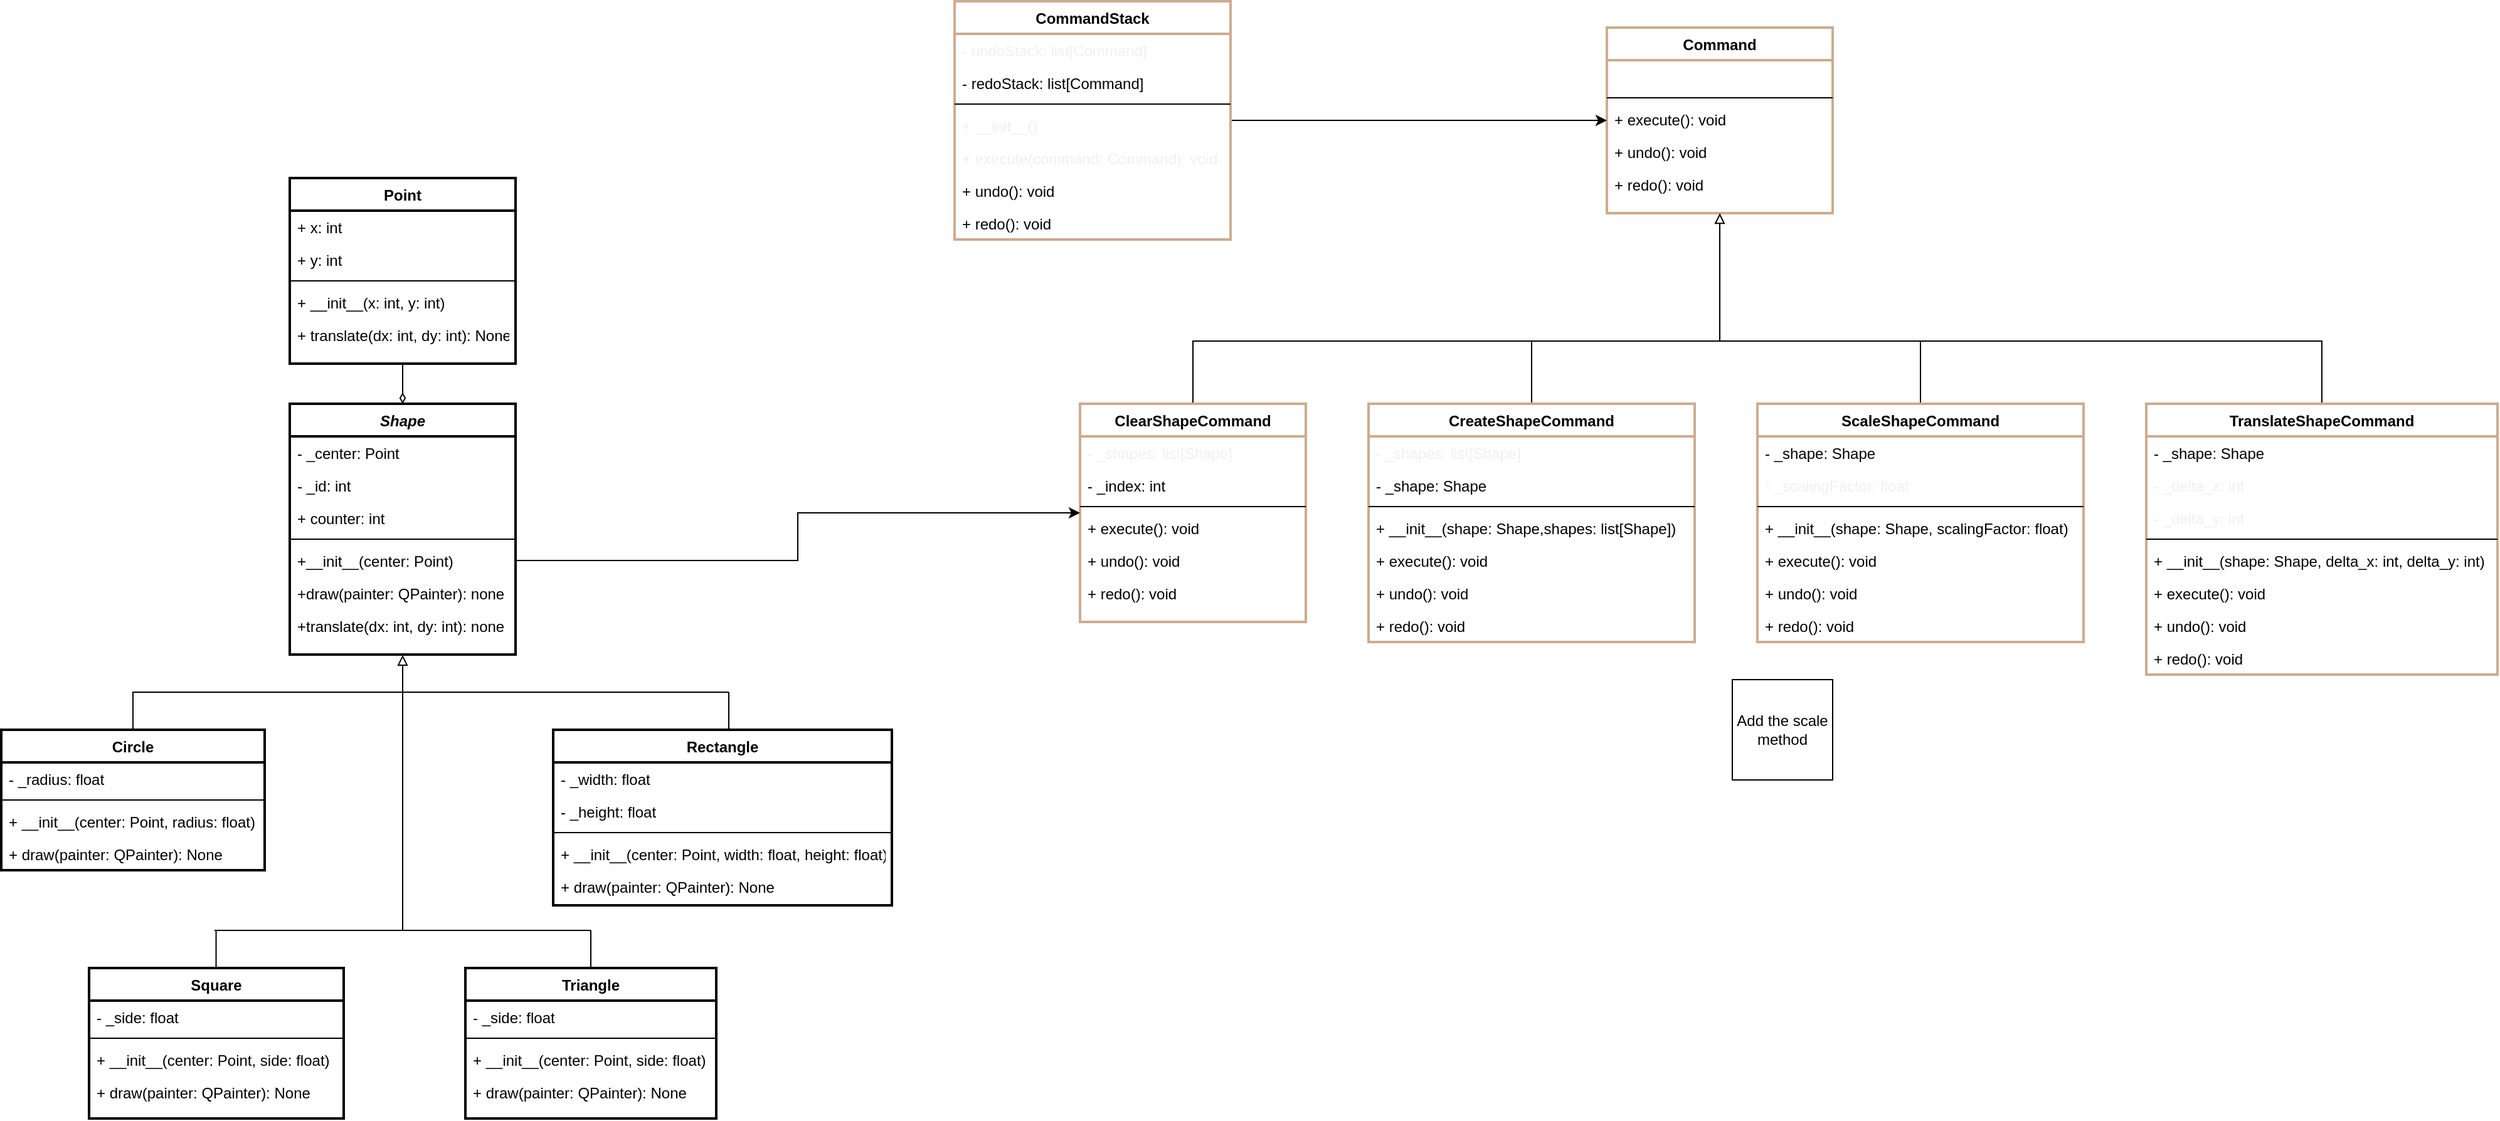<mxfile version="21.5.2" type="github">
  <diagram id="C5RBs43oDa-KdzZeNtuy" name="Page-1">
    <mxGraphModel dx="1509" dy="1659" grid="1" gridSize="10" guides="1" tooltips="1" connect="1" arrows="1" fold="1" page="1" pageScale="1" pageWidth="1169" pageHeight="827" math="0" shadow="0">
      <root>
        <mxCell id="WIyWlLk6GJQsqaUBKTNV-0" />
        <mxCell id="WIyWlLk6GJQsqaUBKTNV-1" parent="WIyWlLk6GJQsqaUBKTNV-0" />
        <mxCell id="zkfFHV4jXpPFQw0GAbJ--0" value="Shape" style="swimlane;fontStyle=3;align=center;verticalAlign=top;childLayout=stackLayout;horizontal=1;startSize=26;horizontalStack=0;resizeParent=1;resizeLast=0;collapsible=1;marginBottom=0;rounded=0;shadow=0;strokeWidth=2;" parent="WIyWlLk6GJQsqaUBKTNV-1" vertex="1">
          <mxGeometry x="250" y="140" width="180" height="200" as="geometry">
            <mxRectangle x="230" y="140" width="160" height="26" as="alternateBounds" />
          </mxGeometry>
        </mxCell>
        <mxCell id="zkfFHV4jXpPFQw0GAbJ--1" value="- _center: Point&#xa;" style="text;align=left;verticalAlign=top;spacingLeft=4;spacingRight=4;overflow=hidden;rotatable=0;points=[[0,0.5],[1,0.5]];portConstraint=eastwest;" parent="zkfFHV4jXpPFQw0GAbJ--0" vertex="1">
          <mxGeometry y="26" width="180" height="26" as="geometry" />
        </mxCell>
        <mxCell id="zkfFHV4jXpPFQw0GAbJ--3" value="- _id: int&#xa;&#xa;" style="text;align=left;verticalAlign=top;spacingLeft=4;spacingRight=4;overflow=hidden;rotatable=0;points=[[0,0.5],[1,0.5]];portConstraint=eastwest;rounded=0;shadow=0;html=0;" parent="zkfFHV4jXpPFQw0GAbJ--0" vertex="1">
          <mxGeometry y="52" width="180" height="26" as="geometry" />
        </mxCell>
        <mxCell id="plVbzkSMT-NJXAv1dkl6-6" value="+ counter: int&#xa;" style="text;align=left;verticalAlign=top;spacingLeft=4;spacingRight=4;overflow=hidden;rotatable=0;points=[[0,0.5],[1,0.5]];portConstraint=eastwest;rounded=0;shadow=0;html=0;" parent="zkfFHV4jXpPFQw0GAbJ--0" vertex="1">
          <mxGeometry y="78" width="180" height="26" as="geometry" />
        </mxCell>
        <mxCell id="zkfFHV4jXpPFQw0GAbJ--4" value="" style="line;html=1;strokeWidth=1;align=left;verticalAlign=middle;spacingTop=-1;spacingLeft=3;spacingRight=3;rotatable=0;labelPosition=right;points=[];portConstraint=eastwest;" parent="zkfFHV4jXpPFQw0GAbJ--0" vertex="1">
          <mxGeometry y="104" width="180" height="8" as="geometry" />
        </mxCell>
        <mxCell id="plVbzkSMT-NJXAv1dkl6-4" value="+__init__(center: Point)&#xa;" style="text;align=left;verticalAlign=top;spacingLeft=4;spacingRight=4;overflow=hidden;rotatable=0;points=[[0,0.5],[1,0.5]];portConstraint=eastwest;" parent="zkfFHV4jXpPFQw0GAbJ--0" vertex="1">
          <mxGeometry y="112" width="180" height="26" as="geometry" />
        </mxCell>
        <mxCell id="zkfFHV4jXpPFQw0GAbJ--5" value="+draw(painter: QPainter): none" style="text;align=left;verticalAlign=top;spacingLeft=4;spacingRight=4;overflow=hidden;rotatable=0;points=[[0,0.5],[1,0.5]];portConstraint=eastwest;" parent="zkfFHV4jXpPFQw0GAbJ--0" vertex="1">
          <mxGeometry y="138" width="180" height="26" as="geometry" />
        </mxCell>
        <mxCell id="plVbzkSMT-NJXAv1dkl6-7" value="+translate(dx: int, dy: int): none" style="text;align=left;verticalAlign=top;spacingLeft=4;spacingRight=4;overflow=hidden;rotatable=0;points=[[0,0.5],[1,0.5]];portConstraint=eastwest;" parent="zkfFHV4jXpPFQw0GAbJ--0" vertex="1">
          <mxGeometry y="164" width="180" height="26" as="geometry" />
        </mxCell>
        <mxCell id="plVbzkSMT-NJXAv1dkl6-3" value="&#xa;" style="text;align=left;verticalAlign=top;spacingLeft=4;spacingRight=4;overflow=hidden;rotatable=0;points=[[0,0.5],[1,0.5]];portConstraint=eastwest;" parent="zkfFHV4jXpPFQw0GAbJ--0" vertex="1">
          <mxGeometry y="190" width="180" height="10" as="geometry" />
        </mxCell>
        <mxCell id="plVbzkSMT-NJXAv1dkl6-54" style="edgeStyle=orthogonalEdgeStyle;rounded=0;orthogonalLoop=1;jettySize=auto;html=1;exitX=0.5;exitY=0;exitDx=0;exitDy=0;entryX=0.5;entryY=1.033;entryDx=0;entryDy=0;entryPerimeter=0;endArrow=block;endFill=0;" parent="WIyWlLk6GJQsqaUBKTNV-1" source="zkfFHV4jXpPFQw0GAbJ--6" target="plVbzkSMT-NJXAv1dkl6-3" edge="1">
          <mxGeometry relative="1" as="geometry" />
        </mxCell>
        <mxCell id="zkfFHV4jXpPFQw0GAbJ--6" value="Circle" style="swimlane;fontStyle=1;align=center;verticalAlign=top;childLayout=stackLayout;horizontal=1;startSize=26;horizontalStack=0;resizeParent=1;resizeLast=0;collapsible=1;marginBottom=0;rounded=0;shadow=0;strokeWidth=2;" parent="WIyWlLk6GJQsqaUBKTNV-1" vertex="1">
          <mxGeometry x="20" y="400" width="210" height="112" as="geometry">
            <mxRectangle x="130" y="380" width="160" height="26" as="alternateBounds" />
          </mxGeometry>
        </mxCell>
        <mxCell id="zkfFHV4jXpPFQw0GAbJ--8" value="- _radius: float" style="text;align=left;verticalAlign=top;spacingLeft=4;spacingRight=4;overflow=hidden;rotatable=0;points=[[0,0.5],[1,0.5]];portConstraint=eastwest;rounded=0;shadow=0;html=0;" parent="zkfFHV4jXpPFQw0GAbJ--6" vertex="1">
          <mxGeometry y="26" width="210" height="26" as="geometry" />
        </mxCell>
        <mxCell id="zkfFHV4jXpPFQw0GAbJ--9" value="" style="line;html=1;strokeWidth=1;align=left;verticalAlign=middle;spacingTop=-1;spacingLeft=3;spacingRight=3;rotatable=0;labelPosition=right;points=[];portConstraint=eastwest;" parent="zkfFHV4jXpPFQw0GAbJ--6" vertex="1">
          <mxGeometry y="52" width="210" height="8" as="geometry" />
        </mxCell>
        <mxCell id="zkfFHV4jXpPFQw0GAbJ--10" value="+ __init__(center: Point, radius: float)" style="text;align=left;verticalAlign=top;spacingLeft=4;spacingRight=4;overflow=hidden;rotatable=0;points=[[0,0.5],[1,0.5]];portConstraint=eastwest;fontStyle=0" parent="zkfFHV4jXpPFQw0GAbJ--6" vertex="1">
          <mxGeometry y="60" width="210" height="26" as="geometry" />
        </mxCell>
        <mxCell id="zkfFHV4jXpPFQw0GAbJ--11" value="+ draw(painter: QPainter): None" style="text;align=left;verticalAlign=top;spacingLeft=4;spacingRight=4;overflow=hidden;rotatable=0;points=[[0,0.5],[1,0.5]];portConstraint=eastwest;" parent="zkfFHV4jXpPFQw0GAbJ--6" vertex="1">
          <mxGeometry y="86" width="210" height="26" as="geometry" />
        </mxCell>
        <mxCell id="plVbzkSMT-NJXAv1dkl6-32" value="Add the scale method" style="whiteSpace=wrap;html=1;aspect=fixed;" parent="WIyWlLk6GJQsqaUBKTNV-1" vertex="1">
          <mxGeometry x="1400" y="360" width="80" height="80" as="geometry" />
        </mxCell>
        <mxCell id="plVbzkSMT-NJXAv1dkl6-33" value="Rectangle" style="swimlane;fontStyle=1;align=center;verticalAlign=top;childLayout=stackLayout;horizontal=1;startSize=26;horizontalStack=0;resizeParent=1;resizeLast=0;collapsible=1;marginBottom=0;rounded=0;shadow=0;strokeWidth=2;" parent="WIyWlLk6GJQsqaUBKTNV-1" vertex="1">
          <mxGeometry x="460" y="400" width="270" height="140" as="geometry">
            <mxRectangle x="130" y="380" width="160" height="26" as="alternateBounds" />
          </mxGeometry>
        </mxCell>
        <mxCell id="plVbzkSMT-NJXAv1dkl6-34" value="- _width: float" style="text;align=left;verticalAlign=top;spacingLeft=4;spacingRight=4;overflow=hidden;rotatable=0;points=[[0,0.5],[1,0.5]];portConstraint=eastwest;rounded=0;shadow=0;html=0;" parent="plVbzkSMT-NJXAv1dkl6-33" vertex="1">
          <mxGeometry y="26" width="270" height="26" as="geometry" />
        </mxCell>
        <mxCell id="plVbzkSMT-NJXAv1dkl6-37" value="- _height: float" style="text;align=left;verticalAlign=top;spacingLeft=4;spacingRight=4;overflow=hidden;rotatable=0;points=[[0,0.5],[1,0.5]];portConstraint=eastwest;" parent="plVbzkSMT-NJXAv1dkl6-33" vertex="1">
          <mxGeometry y="52" width="270" height="26" as="geometry" />
        </mxCell>
        <mxCell id="plVbzkSMT-NJXAv1dkl6-35" value="" style="line;html=1;strokeWidth=1;align=left;verticalAlign=middle;spacingTop=-1;spacingLeft=3;spacingRight=3;rotatable=0;labelPosition=right;points=[];portConstraint=eastwest;" parent="plVbzkSMT-NJXAv1dkl6-33" vertex="1">
          <mxGeometry y="78" width="270" height="8" as="geometry" />
        </mxCell>
        <mxCell id="plVbzkSMT-NJXAv1dkl6-36" value="+ __init__(center: Point, width: float, height: float)" style="text;align=left;verticalAlign=top;spacingLeft=4;spacingRight=4;overflow=hidden;rotatable=0;points=[[0,0.5],[1,0.5]];portConstraint=eastwest;fontStyle=0" parent="plVbzkSMT-NJXAv1dkl6-33" vertex="1">
          <mxGeometry y="86" width="270" height="26" as="geometry" />
        </mxCell>
        <mxCell id="plVbzkSMT-NJXAv1dkl6-38" value="+ draw(painter: QPainter): None" style="text;align=left;verticalAlign=top;spacingLeft=4;spacingRight=4;overflow=hidden;rotatable=0;points=[[0,0.5],[1,0.5]];portConstraint=eastwest;rounded=0;shadow=0;html=0;" parent="plVbzkSMT-NJXAv1dkl6-33" vertex="1">
          <mxGeometry y="112" width="270" height="26" as="geometry" />
        </mxCell>
        <mxCell id="plVbzkSMT-NJXAv1dkl6-39" value="Square" style="swimlane;fontStyle=1;align=center;verticalAlign=top;childLayout=stackLayout;horizontal=1;startSize=26;horizontalStack=0;resizeParent=1;resizeLast=0;collapsible=1;marginBottom=0;rounded=0;shadow=0;strokeWidth=2;" parent="WIyWlLk6GJQsqaUBKTNV-1" vertex="1">
          <mxGeometry x="90" y="590" width="203" height="120" as="geometry">
            <mxRectangle x="130" y="380" width="160" height="26" as="alternateBounds" />
          </mxGeometry>
        </mxCell>
        <mxCell id="plVbzkSMT-NJXAv1dkl6-40" value="- _side: float" style="text;align=left;verticalAlign=top;spacingLeft=4;spacingRight=4;overflow=hidden;rotatable=0;points=[[0,0.5],[1,0.5]];portConstraint=eastwest;rounded=0;shadow=0;html=0;" parent="plVbzkSMT-NJXAv1dkl6-39" vertex="1">
          <mxGeometry y="26" width="203" height="26" as="geometry" />
        </mxCell>
        <mxCell id="plVbzkSMT-NJXAv1dkl6-42" value="" style="line;html=1;strokeWidth=1;align=left;verticalAlign=middle;spacingTop=-1;spacingLeft=3;spacingRight=3;rotatable=0;labelPosition=right;points=[];portConstraint=eastwest;" parent="plVbzkSMT-NJXAv1dkl6-39" vertex="1">
          <mxGeometry y="52" width="203" height="8" as="geometry" />
        </mxCell>
        <mxCell id="plVbzkSMT-NJXAv1dkl6-43" value="+ __init__(center: Point, side: float)" style="text;align=left;verticalAlign=top;spacingLeft=4;spacingRight=4;overflow=hidden;rotatable=0;points=[[0,0.5],[1,0.5]];portConstraint=eastwest;fontStyle=0" parent="plVbzkSMT-NJXAv1dkl6-39" vertex="1">
          <mxGeometry y="60" width="203" height="26" as="geometry" />
        </mxCell>
        <mxCell id="plVbzkSMT-NJXAv1dkl6-44" value="+ draw(painter: QPainter): None" style="text;align=left;verticalAlign=top;spacingLeft=4;spacingRight=4;overflow=hidden;rotatable=0;points=[[0,0.5],[1,0.5]];portConstraint=eastwest;rounded=0;shadow=0;html=0;" parent="plVbzkSMT-NJXAv1dkl6-39" vertex="1">
          <mxGeometry y="86" width="203" height="26" as="geometry" />
        </mxCell>
        <mxCell id="plVbzkSMT-NJXAv1dkl6-45" value="Triangle" style="swimlane;fontStyle=1;align=center;verticalAlign=top;childLayout=stackLayout;horizontal=1;startSize=26;horizontalStack=0;resizeParent=1;resizeLast=0;collapsible=1;marginBottom=0;rounded=0;shadow=0;strokeWidth=2;" parent="WIyWlLk6GJQsqaUBKTNV-1" vertex="1">
          <mxGeometry x="390" y="590" width="200" height="120" as="geometry">
            <mxRectangle x="130" y="380" width="160" height="26" as="alternateBounds" />
          </mxGeometry>
        </mxCell>
        <mxCell id="plVbzkSMT-NJXAv1dkl6-46" value="- _side: float" style="text;align=left;verticalAlign=top;spacingLeft=4;spacingRight=4;overflow=hidden;rotatable=0;points=[[0,0.5],[1,0.5]];portConstraint=eastwest;rounded=0;shadow=0;html=0;" parent="plVbzkSMT-NJXAv1dkl6-45" vertex="1">
          <mxGeometry y="26" width="200" height="26" as="geometry" />
        </mxCell>
        <mxCell id="plVbzkSMT-NJXAv1dkl6-47" value="" style="line;html=1;strokeWidth=1;align=left;verticalAlign=middle;spacingTop=-1;spacingLeft=3;spacingRight=3;rotatable=0;labelPosition=right;points=[];portConstraint=eastwest;" parent="plVbzkSMT-NJXAv1dkl6-45" vertex="1">
          <mxGeometry y="52" width="200" height="8" as="geometry" />
        </mxCell>
        <mxCell id="plVbzkSMT-NJXAv1dkl6-48" value="+ __init__(center: Point, side: float)" style="text;align=left;verticalAlign=top;spacingLeft=4;spacingRight=4;overflow=hidden;rotatable=0;points=[[0,0.5],[1,0.5]];portConstraint=eastwest;fontStyle=0" parent="plVbzkSMT-NJXAv1dkl6-45" vertex="1">
          <mxGeometry y="60" width="200" height="26" as="geometry" />
        </mxCell>
        <mxCell id="plVbzkSMT-NJXAv1dkl6-49" value="+ draw(painter: QPainter): None" style="text;align=left;verticalAlign=top;spacingLeft=4;spacingRight=4;overflow=hidden;rotatable=0;points=[[0,0.5],[1,0.5]];portConstraint=eastwest;rounded=0;shadow=0;html=0;" parent="plVbzkSMT-NJXAv1dkl6-45" vertex="1">
          <mxGeometry y="86" width="200" height="26" as="geometry" />
        </mxCell>
        <mxCell id="plVbzkSMT-NJXAv1dkl6-57" value="" style="endArrow=none;html=1;rounded=0;" parent="WIyWlLk6GJQsqaUBKTNV-1" edge="1">
          <mxGeometry width="50" height="50" relative="1" as="geometry">
            <mxPoint x="600" y="370" as="sourcePoint" />
            <mxPoint x="340" y="370" as="targetPoint" />
          </mxGeometry>
        </mxCell>
        <mxCell id="plVbzkSMT-NJXAv1dkl6-58" value="" style="endArrow=none;html=1;rounded=0;" parent="WIyWlLk6GJQsqaUBKTNV-1" edge="1">
          <mxGeometry width="50" height="50" relative="1" as="geometry">
            <mxPoint x="600" y="400" as="sourcePoint" />
            <mxPoint x="600" y="370" as="targetPoint" />
          </mxGeometry>
        </mxCell>
        <mxCell id="plVbzkSMT-NJXAv1dkl6-60" value="" style="endArrow=none;html=1;rounded=0;" parent="WIyWlLk6GJQsqaUBKTNV-1" edge="1">
          <mxGeometry width="50" height="50" relative="1" as="geometry">
            <mxPoint x="340" y="560" as="sourcePoint" />
            <mxPoint x="340" y="370" as="targetPoint" />
          </mxGeometry>
        </mxCell>
        <mxCell id="plVbzkSMT-NJXAv1dkl6-62" value="" style="endArrow=none;html=1;rounded=0;" parent="WIyWlLk6GJQsqaUBKTNV-1" edge="1">
          <mxGeometry width="50" height="50" relative="1" as="geometry">
            <mxPoint x="191.26" y="590" as="sourcePoint" />
            <mxPoint x="191.26" y="560" as="targetPoint" />
          </mxGeometry>
        </mxCell>
        <mxCell id="plVbzkSMT-NJXAv1dkl6-63" value="" style="endArrow=none;html=1;rounded=0;" parent="WIyWlLk6GJQsqaUBKTNV-1" edge="1">
          <mxGeometry width="50" height="50" relative="1" as="geometry">
            <mxPoint x="490" y="560" as="sourcePoint" />
            <mxPoint x="190" y="560" as="targetPoint" />
          </mxGeometry>
        </mxCell>
        <mxCell id="plVbzkSMT-NJXAv1dkl6-64" value="" style="endArrow=none;html=1;rounded=0;exitX=0.5;exitY=0;exitDx=0;exitDy=0;" parent="WIyWlLk6GJQsqaUBKTNV-1" source="plVbzkSMT-NJXAv1dkl6-45" edge="1">
          <mxGeometry width="50" height="50" relative="1" as="geometry">
            <mxPoint x="460" y="590" as="sourcePoint" />
            <mxPoint x="490" y="560" as="targetPoint" />
          </mxGeometry>
        </mxCell>
        <mxCell id="plVbzkSMT-NJXAv1dkl6-65" value="Point" style="swimlane;fontStyle=1;align=center;verticalAlign=top;childLayout=stackLayout;horizontal=1;startSize=26;horizontalStack=0;resizeParent=1;resizeLast=0;collapsible=1;marginBottom=0;rounded=0;shadow=0;strokeWidth=2;" parent="WIyWlLk6GJQsqaUBKTNV-1" vertex="1">
          <mxGeometry x="250" y="-40" width="180" height="148" as="geometry">
            <mxRectangle x="230" y="140" width="160" height="26" as="alternateBounds" />
          </mxGeometry>
        </mxCell>
        <mxCell id="plVbzkSMT-NJXAv1dkl6-66" value="+ x: int&#xa;" style="text;align=left;verticalAlign=top;spacingLeft=4;spacingRight=4;overflow=hidden;rotatable=0;points=[[0,0.5],[1,0.5]];portConstraint=eastwest;" parent="plVbzkSMT-NJXAv1dkl6-65" vertex="1">
          <mxGeometry y="26" width="180" height="26" as="geometry" />
        </mxCell>
        <mxCell id="plVbzkSMT-NJXAv1dkl6-67" value="+ y: int&#xa;&#xa;" style="text;align=left;verticalAlign=top;spacingLeft=4;spacingRight=4;overflow=hidden;rotatable=0;points=[[0,0.5],[1,0.5]];portConstraint=eastwest;rounded=0;shadow=0;html=0;" parent="plVbzkSMT-NJXAv1dkl6-65" vertex="1">
          <mxGeometry y="52" width="180" height="26" as="geometry" />
        </mxCell>
        <mxCell id="plVbzkSMT-NJXAv1dkl6-69" value="" style="line;html=1;strokeWidth=1;align=left;verticalAlign=middle;spacingTop=-1;spacingLeft=3;spacingRight=3;rotatable=0;labelPosition=right;points=[];portConstraint=eastwest;" parent="plVbzkSMT-NJXAv1dkl6-65" vertex="1">
          <mxGeometry y="78" width="180" height="8" as="geometry" />
        </mxCell>
        <mxCell id="plVbzkSMT-NJXAv1dkl6-70" value="+ __init__(x: int, y: int)&#xa;" style="text;align=left;verticalAlign=top;spacingLeft=4;spacingRight=4;overflow=hidden;rotatable=0;points=[[0,0.5],[1,0.5]];portConstraint=eastwest;" parent="plVbzkSMT-NJXAv1dkl6-65" vertex="1">
          <mxGeometry y="86" width="180" height="26" as="geometry" />
        </mxCell>
        <mxCell id="plVbzkSMT-NJXAv1dkl6-71" value="+ translate(dx: int, dy: int): None" style="text;align=left;verticalAlign=top;spacingLeft=4;spacingRight=4;overflow=hidden;rotatable=0;points=[[0,0.5],[1,0.5]];portConstraint=eastwest;" parent="plVbzkSMT-NJXAv1dkl6-65" vertex="1">
          <mxGeometry y="112" width="180" height="26" as="geometry" />
        </mxCell>
        <mxCell id="plVbzkSMT-NJXAv1dkl6-73" value="&#xa;" style="text;align=left;verticalAlign=top;spacingLeft=4;spacingRight=4;overflow=hidden;rotatable=0;points=[[0,0.5],[1,0.5]];portConstraint=eastwest;" parent="plVbzkSMT-NJXAv1dkl6-65" vertex="1">
          <mxGeometry y="138" width="180" height="10" as="geometry" />
        </mxCell>
        <mxCell id="plVbzkSMT-NJXAv1dkl6-83" value="" style="endArrow=none;html=1;rounded=0;entryX=0.5;entryY=1;entryDx=0;entryDy=0;startArrow=diamondThin;startFill=0;" parent="WIyWlLk6GJQsqaUBKTNV-1" target="plVbzkSMT-NJXAv1dkl6-65" edge="1">
          <mxGeometry width="50" height="50" relative="1" as="geometry">
            <mxPoint x="340" y="140" as="sourcePoint" />
            <mxPoint x="340" y="110" as="targetPoint" />
          </mxGeometry>
        </mxCell>
        <mxCell id="Z4sy0UR6ZNWlFximSL57-4" value="Command" style="swimlane;fontStyle=1;align=center;verticalAlign=top;childLayout=stackLayout;horizontal=1;startSize=26;horizontalStack=0;resizeParent=1;resizeLast=0;collapsible=1;marginBottom=0;rounded=0;shadow=0;strokeWidth=2;strokeColor=#cdab8f;" vertex="1" parent="WIyWlLk6GJQsqaUBKTNV-1">
          <mxGeometry x="1300" y="-160" width="180" height="148" as="geometry">
            <mxRectangle x="230" y="140" width="160" height="26" as="alternateBounds" />
          </mxGeometry>
        </mxCell>
        <mxCell id="Z4sy0UR6ZNWlFximSL57-7" value="  " style="text;align=left;verticalAlign=top;spacingLeft=4;spacingRight=4;overflow=hidden;rotatable=0;points=[[0,0.5],[1,0.5]];portConstraint=eastwest;rounded=0;shadow=0;html=0;fontColor=#000000;" vertex="1" parent="Z4sy0UR6ZNWlFximSL57-4">
          <mxGeometry y="26" width="180" height="26" as="geometry" />
        </mxCell>
        <mxCell id="Z4sy0UR6ZNWlFximSL57-8" value="" style="line;html=1;strokeWidth=1;align=left;verticalAlign=middle;spacingTop=-1;spacingLeft=3;spacingRight=3;rotatable=0;labelPosition=right;points=[];portConstraint=eastwest;" vertex="1" parent="Z4sy0UR6ZNWlFximSL57-4">
          <mxGeometry y="52" width="180" height="8" as="geometry" />
        </mxCell>
        <mxCell id="Z4sy0UR6ZNWlFximSL57-9" value="+ execute(): void" style="text;align=left;verticalAlign=top;spacingLeft=4;spacingRight=4;overflow=hidden;rotatable=0;points=[[0,0.5],[1,0.5]];portConstraint=eastwest;" vertex="1" parent="Z4sy0UR6ZNWlFximSL57-4">
          <mxGeometry y="60" width="180" height="26" as="geometry" />
        </mxCell>
        <mxCell id="Z4sy0UR6ZNWlFximSL57-10" value="+ undo(): void" style="text;align=left;verticalAlign=top;spacingLeft=4;spacingRight=4;overflow=hidden;rotatable=0;points=[[0,0.5],[1,0.5]];portConstraint=eastwest;" vertex="1" parent="Z4sy0UR6ZNWlFximSL57-4">
          <mxGeometry y="86" width="180" height="26" as="geometry" />
        </mxCell>
        <mxCell id="Z4sy0UR6ZNWlFximSL57-11" value="+ redo(): void" style="text;align=left;verticalAlign=top;spacingLeft=4;spacingRight=4;overflow=hidden;rotatable=0;points=[[0,0.5],[1,0.5]];portConstraint=eastwest;" vertex="1" parent="Z4sy0UR6ZNWlFximSL57-4">
          <mxGeometry y="112" width="180" height="26" as="geometry" />
        </mxCell>
        <mxCell id="Z4sy0UR6ZNWlFximSL57-12" value="&#xa;" style="text;align=left;verticalAlign=top;spacingLeft=4;spacingRight=4;overflow=hidden;rotatable=0;points=[[0,0.5],[1,0.5]];portConstraint=eastwest;" vertex="1" parent="Z4sy0UR6ZNWlFximSL57-4">
          <mxGeometry y="138" width="180" height="10" as="geometry" />
        </mxCell>
        <mxCell id="Z4sy0UR6ZNWlFximSL57-62" style="edgeStyle=orthogonalEdgeStyle;rounded=0;orthogonalLoop=1;jettySize=auto;html=1;endArrow=block;endFill=0;" edge="1" parent="WIyWlLk6GJQsqaUBKTNV-1" source="Z4sy0UR6ZNWlFximSL57-13" target="Z4sy0UR6ZNWlFximSL57-4">
          <mxGeometry relative="1" as="geometry">
            <mxPoint x="1070" y="70" as="targetPoint" />
            <Array as="points">
              <mxPoint x="970" y="90" />
              <mxPoint x="1390" y="90" />
            </Array>
          </mxGeometry>
        </mxCell>
        <mxCell id="Z4sy0UR6ZNWlFximSL57-13" value="ClearShapeCommand" style="swimlane;fontStyle=1;align=center;verticalAlign=top;childLayout=stackLayout;horizontal=1;startSize=26;horizontalStack=0;resizeParent=1;resizeLast=0;collapsible=1;marginBottom=0;rounded=0;shadow=0;strokeWidth=2;strokeColor=#cdab8f;" vertex="1" parent="WIyWlLk6GJQsqaUBKTNV-1">
          <mxGeometry x="880" y="140" width="180" height="174" as="geometry">
            <mxRectangle x="230" y="140" width="160" height="26" as="alternateBounds" />
          </mxGeometry>
        </mxCell>
        <mxCell id="Z4sy0UR6ZNWlFximSL57-14" value="- _shapes: list[Shape]" style="text;align=left;verticalAlign=top;spacingLeft=4;spacingRight=4;overflow=hidden;rotatable=0;points=[[0,0.5],[1,0.5]];portConstraint=eastwest;rounded=0;shadow=0;html=0;fontColor=#f0f0f0;" vertex="1" parent="Z4sy0UR6ZNWlFximSL57-13">
          <mxGeometry y="26" width="180" height="26" as="geometry" />
        </mxCell>
        <mxCell id="Z4sy0UR6ZNWlFximSL57-16" value="- _index: int " style="text;align=left;verticalAlign=top;spacingLeft=4;spacingRight=4;overflow=hidden;rotatable=0;points=[[0,0.5],[1,0.5]];portConstraint=eastwest;" vertex="1" parent="Z4sy0UR6ZNWlFximSL57-13">
          <mxGeometry y="52" width="180" height="26" as="geometry" />
        </mxCell>
        <mxCell id="Z4sy0UR6ZNWlFximSL57-15" value="" style="line;html=1;strokeWidth=1;align=left;verticalAlign=middle;spacingTop=-1;spacingLeft=3;spacingRight=3;rotatable=0;labelPosition=right;points=[];portConstraint=eastwest;" vertex="1" parent="Z4sy0UR6ZNWlFximSL57-13">
          <mxGeometry y="78" width="180" height="8" as="geometry" />
        </mxCell>
        <mxCell id="Z4sy0UR6ZNWlFximSL57-18" value="+ execute(): void" style="text;align=left;verticalAlign=top;spacingLeft=4;spacingRight=4;overflow=hidden;rotatable=0;points=[[0,0.5],[1,0.5]];portConstraint=eastwest;" vertex="1" parent="Z4sy0UR6ZNWlFximSL57-13">
          <mxGeometry y="86" width="180" height="26" as="geometry" />
        </mxCell>
        <mxCell id="Z4sy0UR6ZNWlFximSL57-17" value="+ undo(): void" style="text;align=left;verticalAlign=top;spacingLeft=4;spacingRight=4;overflow=hidden;rotatable=0;points=[[0,0.5],[1,0.5]];portConstraint=eastwest;" vertex="1" parent="Z4sy0UR6ZNWlFximSL57-13">
          <mxGeometry y="112" width="180" height="26" as="geometry" />
        </mxCell>
        <mxCell id="Z4sy0UR6ZNWlFximSL57-20" value="+ redo(): void" style="text;align=left;verticalAlign=top;spacingLeft=4;spacingRight=4;overflow=hidden;rotatable=0;points=[[0,0.5],[1,0.5]];portConstraint=eastwest;" vertex="1" parent="Z4sy0UR6ZNWlFximSL57-13">
          <mxGeometry y="138" width="180" height="26" as="geometry" />
        </mxCell>
        <mxCell id="Z4sy0UR6ZNWlFximSL57-23" style="edgeStyle=orthogonalEdgeStyle;rounded=0;orthogonalLoop=1;jettySize=auto;html=1;" edge="1" parent="WIyWlLk6GJQsqaUBKTNV-1" source="plVbzkSMT-NJXAv1dkl6-4" target="Z4sy0UR6ZNWlFximSL57-13">
          <mxGeometry relative="1" as="geometry" />
        </mxCell>
        <mxCell id="Z4sy0UR6ZNWlFximSL57-33" style="edgeStyle=orthogonalEdgeStyle;rounded=0;orthogonalLoop=1;jettySize=auto;html=1;" edge="1" parent="WIyWlLk6GJQsqaUBKTNV-1" source="Z4sy0UR6ZNWlFximSL57-24" target="Z4sy0UR6ZNWlFximSL57-4">
          <mxGeometry relative="1" as="geometry" />
        </mxCell>
        <mxCell id="Z4sy0UR6ZNWlFximSL57-24" value="CommandStack" style="swimlane;fontStyle=1;align=center;verticalAlign=top;childLayout=stackLayout;horizontal=1;startSize=26;horizontalStack=0;resizeParent=1;resizeLast=0;collapsible=1;marginBottom=0;rounded=0;shadow=0;strokeWidth=2;strokeColor=#cdab8f;" vertex="1" parent="WIyWlLk6GJQsqaUBKTNV-1">
          <mxGeometry x="780" y="-181" width="220" height="190" as="geometry">
            <mxRectangle x="230" y="140" width="160" height="26" as="alternateBounds" />
          </mxGeometry>
        </mxCell>
        <mxCell id="Z4sy0UR6ZNWlFximSL57-25" value="- undoStack: list[Command]" style="text;align=left;verticalAlign=top;spacingLeft=4;spacingRight=4;overflow=hidden;rotatable=0;points=[[0,0.5],[1,0.5]];portConstraint=eastwest;rounded=0;shadow=0;html=0;fontColor=#f0f0f0;" vertex="1" parent="Z4sy0UR6ZNWlFximSL57-24">
          <mxGeometry y="26" width="220" height="26" as="geometry" />
        </mxCell>
        <mxCell id="Z4sy0UR6ZNWlFximSL57-27" value="- redoStack: list[Command] " style="text;align=left;verticalAlign=top;spacingLeft=4;spacingRight=4;overflow=hidden;rotatable=0;points=[[0,0.5],[1,0.5]];portConstraint=eastwest;" vertex="1" parent="Z4sy0UR6ZNWlFximSL57-24">
          <mxGeometry y="52" width="220" height="26" as="geometry" />
        </mxCell>
        <mxCell id="Z4sy0UR6ZNWlFximSL57-26" value="" style="line;html=1;strokeWidth=1;align=left;verticalAlign=middle;spacingTop=-1;spacingLeft=3;spacingRight=3;rotatable=0;labelPosition=right;points=[];portConstraint=eastwest;" vertex="1" parent="Z4sy0UR6ZNWlFximSL57-24">
          <mxGeometry y="78" width="220" height="8" as="geometry" />
        </mxCell>
        <mxCell id="Z4sy0UR6ZNWlFximSL57-31" value="+ __init__()" style="text;align=left;verticalAlign=top;spacingLeft=4;spacingRight=4;overflow=hidden;rotatable=0;points=[[0,0.5],[1,0.5]];portConstraint=eastwest;rounded=0;shadow=0;html=0;fontColor=#f0f0f0;" vertex="1" parent="Z4sy0UR6ZNWlFximSL57-24">
          <mxGeometry y="86" width="220" height="26" as="geometry" />
        </mxCell>
        <mxCell id="Z4sy0UR6ZNWlFximSL57-32" value="+ execute(command: Command): void" style="text;align=left;verticalAlign=top;spacingLeft=4;spacingRight=4;overflow=hidden;rotatable=0;points=[[0,0.5],[1,0.5]];portConstraint=eastwest;rounded=0;shadow=0;html=0;fontColor=#f0f0f0;" vertex="1" parent="Z4sy0UR6ZNWlFximSL57-24">
          <mxGeometry y="112" width="220" height="26" as="geometry" />
        </mxCell>
        <mxCell id="Z4sy0UR6ZNWlFximSL57-28" value="+ undo(): void" style="text;align=left;verticalAlign=top;spacingLeft=4;spacingRight=4;overflow=hidden;rotatable=0;points=[[0,0.5],[1,0.5]];portConstraint=eastwest;" vertex="1" parent="Z4sy0UR6ZNWlFximSL57-24">
          <mxGeometry y="138" width="220" height="26" as="geometry" />
        </mxCell>
        <mxCell id="Z4sy0UR6ZNWlFximSL57-29" value="+ redo(): void" style="text;align=left;verticalAlign=top;spacingLeft=4;spacingRight=4;overflow=hidden;rotatable=0;points=[[0,0.5],[1,0.5]];portConstraint=eastwest;" vertex="1" parent="Z4sy0UR6ZNWlFximSL57-24">
          <mxGeometry y="164" width="220" height="26" as="geometry" />
        </mxCell>
        <mxCell id="Z4sy0UR6ZNWlFximSL57-71" style="edgeStyle=orthogonalEdgeStyle;rounded=0;orthogonalLoop=1;jettySize=auto;html=1;endArrow=none;endFill=0;" edge="1" parent="WIyWlLk6GJQsqaUBKTNV-1" source="Z4sy0UR6ZNWlFximSL57-34">
          <mxGeometry relative="1" as="geometry">
            <mxPoint x="1240" y="90" as="targetPoint" />
          </mxGeometry>
        </mxCell>
        <mxCell id="Z4sy0UR6ZNWlFximSL57-34" value="CreateShapeCommand" style="swimlane;fontStyle=1;align=center;verticalAlign=top;childLayout=stackLayout;horizontal=1;startSize=26;horizontalStack=0;resizeParent=1;resizeLast=0;collapsible=1;marginBottom=0;rounded=0;shadow=0;strokeWidth=2;strokeColor=#cdab8f;" vertex="1" parent="WIyWlLk6GJQsqaUBKTNV-1">
          <mxGeometry x="1110" y="140" width="260" height="190" as="geometry">
            <mxRectangle x="230" y="140" width="160" height="26" as="alternateBounds" />
          </mxGeometry>
        </mxCell>
        <mxCell id="Z4sy0UR6ZNWlFximSL57-35" value="- _shapes: list[Shape]" style="text;align=left;verticalAlign=top;spacingLeft=4;spacingRight=4;overflow=hidden;rotatable=0;points=[[0,0.5],[1,0.5]];portConstraint=eastwest;rounded=0;shadow=0;html=0;fontColor=#f0f0f0;" vertex="1" parent="Z4sy0UR6ZNWlFximSL57-34">
          <mxGeometry y="26" width="260" height="26" as="geometry" />
        </mxCell>
        <mxCell id="Z4sy0UR6ZNWlFximSL57-36" value="- _shape: Shape" style="text;align=left;verticalAlign=top;spacingLeft=4;spacingRight=4;overflow=hidden;rotatable=0;points=[[0,0.5],[1,0.5]];portConstraint=eastwest;" vertex="1" parent="Z4sy0UR6ZNWlFximSL57-34">
          <mxGeometry y="52" width="260" height="26" as="geometry" />
        </mxCell>
        <mxCell id="Z4sy0UR6ZNWlFximSL57-37" value="" style="line;html=1;strokeWidth=1;align=left;verticalAlign=middle;spacingTop=-1;spacingLeft=3;spacingRight=3;rotatable=0;labelPosition=right;points=[];portConstraint=eastwest;" vertex="1" parent="Z4sy0UR6ZNWlFximSL57-34">
          <mxGeometry y="78" width="260" height="8" as="geometry" />
        </mxCell>
        <mxCell id="Z4sy0UR6ZNWlFximSL57-38" value="+ __init__(shape: Shape,shapes: list[Shape])" style="text;align=left;verticalAlign=top;spacingLeft=4;spacingRight=4;overflow=hidden;rotatable=0;points=[[0,0.5],[1,0.5]];portConstraint=eastwest;" vertex="1" parent="Z4sy0UR6ZNWlFximSL57-34">
          <mxGeometry y="86" width="260" height="26" as="geometry" />
        </mxCell>
        <mxCell id="Z4sy0UR6ZNWlFximSL57-41" value="+ execute(): void" style="text;align=left;verticalAlign=top;spacingLeft=4;spacingRight=4;overflow=hidden;rotatable=0;points=[[0,0.5],[1,0.5]];portConstraint=eastwest;" vertex="1" parent="Z4sy0UR6ZNWlFximSL57-34">
          <mxGeometry y="112" width="260" height="26" as="geometry" />
        </mxCell>
        <mxCell id="Z4sy0UR6ZNWlFximSL57-39" value="+ undo(): void" style="text;align=left;verticalAlign=top;spacingLeft=4;spacingRight=4;overflow=hidden;rotatable=0;points=[[0,0.5],[1,0.5]];portConstraint=eastwest;" vertex="1" parent="Z4sy0UR6ZNWlFximSL57-34">
          <mxGeometry y="138" width="260" height="26" as="geometry" />
        </mxCell>
        <mxCell id="Z4sy0UR6ZNWlFximSL57-40" value="+ redo(): void" style="text;align=left;verticalAlign=top;spacingLeft=4;spacingRight=4;overflow=hidden;rotatable=0;points=[[0,0.5],[1,0.5]];portConstraint=eastwest;" vertex="1" parent="Z4sy0UR6ZNWlFximSL57-34">
          <mxGeometry y="164" width="260" height="26" as="geometry" />
        </mxCell>
        <mxCell id="Z4sy0UR6ZNWlFximSL57-69" style="edgeStyle=orthogonalEdgeStyle;rounded=0;orthogonalLoop=1;jettySize=auto;html=1;endArrow=none;endFill=0;" edge="1" parent="WIyWlLk6GJQsqaUBKTNV-1" source="Z4sy0UR6ZNWlFximSL57-42">
          <mxGeometry relative="1" as="geometry">
            <mxPoint x="1390" y="80" as="targetPoint" />
            <Array as="points">
              <mxPoint x="1550" y="90" />
              <mxPoint x="1390" y="90" />
            </Array>
          </mxGeometry>
        </mxCell>
        <mxCell id="Z4sy0UR6ZNWlFximSL57-42" value="ScaleShapeCommand" style="swimlane;fontStyle=1;align=center;verticalAlign=top;childLayout=stackLayout;horizontal=1;startSize=26;horizontalStack=0;resizeParent=1;resizeLast=0;collapsible=1;marginBottom=0;rounded=0;shadow=0;strokeWidth=2;strokeColor=#cdab8f;" vertex="1" parent="WIyWlLk6GJQsqaUBKTNV-1">
          <mxGeometry x="1420" y="140" width="260" height="190" as="geometry">
            <mxRectangle x="230" y="140" width="160" height="26" as="alternateBounds" />
          </mxGeometry>
        </mxCell>
        <mxCell id="Z4sy0UR6ZNWlFximSL57-44" value="- _shape: Shape" style="text;align=left;verticalAlign=top;spacingLeft=4;spacingRight=4;overflow=hidden;rotatable=0;points=[[0,0.5],[1,0.5]];portConstraint=eastwest;" vertex="1" parent="Z4sy0UR6ZNWlFximSL57-42">
          <mxGeometry y="26" width="260" height="26" as="geometry" />
        </mxCell>
        <mxCell id="Z4sy0UR6ZNWlFximSL57-43" value="- _scalingFactor: float" style="text;align=left;verticalAlign=top;spacingLeft=4;spacingRight=4;overflow=hidden;rotatable=0;points=[[0,0.5],[1,0.5]];portConstraint=eastwest;rounded=0;shadow=0;html=0;fontColor=#f0f0f0;" vertex="1" parent="Z4sy0UR6ZNWlFximSL57-42">
          <mxGeometry y="52" width="260" height="26" as="geometry" />
        </mxCell>
        <mxCell id="Z4sy0UR6ZNWlFximSL57-45" value="" style="line;html=1;strokeWidth=1;align=left;verticalAlign=middle;spacingTop=-1;spacingLeft=3;spacingRight=3;rotatable=0;labelPosition=right;points=[];portConstraint=eastwest;" vertex="1" parent="Z4sy0UR6ZNWlFximSL57-42">
          <mxGeometry y="78" width="260" height="8" as="geometry" />
        </mxCell>
        <mxCell id="Z4sy0UR6ZNWlFximSL57-46" value="+ __init__(shape: Shape, scalingFactor: float) " style="text;align=left;verticalAlign=top;spacingLeft=4;spacingRight=4;overflow=hidden;rotatable=0;points=[[0,0.5],[1,0.5]];portConstraint=eastwest;" vertex="1" parent="Z4sy0UR6ZNWlFximSL57-42">
          <mxGeometry y="86" width="260" height="26" as="geometry" />
        </mxCell>
        <mxCell id="Z4sy0UR6ZNWlFximSL57-47" value="+ execute(): void" style="text;align=left;verticalAlign=top;spacingLeft=4;spacingRight=4;overflow=hidden;rotatable=0;points=[[0,0.5],[1,0.5]];portConstraint=eastwest;" vertex="1" parent="Z4sy0UR6ZNWlFximSL57-42">
          <mxGeometry y="112" width="260" height="26" as="geometry" />
        </mxCell>
        <mxCell id="Z4sy0UR6ZNWlFximSL57-48" value="+ undo(): void" style="text;align=left;verticalAlign=top;spacingLeft=4;spacingRight=4;overflow=hidden;rotatable=0;points=[[0,0.5],[1,0.5]];portConstraint=eastwest;" vertex="1" parent="Z4sy0UR6ZNWlFximSL57-42">
          <mxGeometry y="138" width="260" height="26" as="geometry" />
        </mxCell>
        <mxCell id="Z4sy0UR6ZNWlFximSL57-49" value="+ redo(): void" style="text;align=left;verticalAlign=top;spacingLeft=4;spacingRight=4;overflow=hidden;rotatable=0;points=[[0,0.5],[1,0.5]];portConstraint=eastwest;" vertex="1" parent="Z4sy0UR6ZNWlFximSL57-42">
          <mxGeometry y="164" width="260" height="26" as="geometry" />
        </mxCell>
        <mxCell id="Z4sy0UR6ZNWlFximSL57-72" style="edgeStyle=orthogonalEdgeStyle;rounded=0;orthogonalLoop=1;jettySize=auto;html=1;endArrow=none;endFill=0;" edge="1" parent="WIyWlLk6GJQsqaUBKTNV-1" source="Z4sy0UR6ZNWlFximSL57-53">
          <mxGeometry relative="1" as="geometry">
            <mxPoint x="1550" y="90" as="targetPoint" />
            <Array as="points">
              <mxPoint x="1870" y="90" />
            </Array>
          </mxGeometry>
        </mxCell>
        <mxCell id="Z4sy0UR6ZNWlFximSL57-53" value="TranslateShapeCommand" style="swimlane;fontStyle=1;align=center;verticalAlign=top;childLayout=stackLayout;horizontal=1;startSize=26;horizontalStack=0;resizeParent=1;resizeLast=0;collapsible=1;marginBottom=0;rounded=0;shadow=0;strokeWidth=2;strokeColor=#cdab8f;" vertex="1" parent="WIyWlLk6GJQsqaUBKTNV-1">
          <mxGeometry x="1730" y="140" width="280" height="216" as="geometry">
            <mxRectangle x="230" y="140" width="160" height="26" as="alternateBounds" />
          </mxGeometry>
        </mxCell>
        <mxCell id="Z4sy0UR6ZNWlFximSL57-54" value="- _shape: Shape" style="text;align=left;verticalAlign=top;spacingLeft=4;spacingRight=4;overflow=hidden;rotatable=0;points=[[0,0.5],[1,0.5]];portConstraint=eastwest;" vertex="1" parent="Z4sy0UR6ZNWlFximSL57-53">
          <mxGeometry y="26" width="280" height="26" as="geometry" />
        </mxCell>
        <mxCell id="Z4sy0UR6ZNWlFximSL57-55" value="- _delta_x: int" style="text;align=left;verticalAlign=top;spacingLeft=4;spacingRight=4;overflow=hidden;rotatable=0;points=[[0,0.5],[1,0.5]];portConstraint=eastwest;rounded=0;shadow=0;html=0;fontColor=#f0f0f0;" vertex="1" parent="Z4sy0UR6ZNWlFximSL57-53">
          <mxGeometry y="52" width="280" height="26" as="geometry" />
        </mxCell>
        <mxCell id="Z4sy0UR6ZNWlFximSL57-61" value="- _delta_y: int" style="text;align=left;verticalAlign=top;spacingLeft=4;spacingRight=4;overflow=hidden;rotatable=0;points=[[0,0.5],[1,0.5]];portConstraint=eastwest;rounded=0;shadow=0;html=0;fontColor=#f0f0f0;" vertex="1" parent="Z4sy0UR6ZNWlFximSL57-53">
          <mxGeometry y="78" width="280" height="26" as="geometry" />
        </mxCell>
        <mxCell id="Z4sy0UR6ZNWlFximSL57-56" value="" style="line;html=1;strokeWidth=1;align=left;verticalAlign=middle;spacingTop=-1;spacingLeft=3;spacingRight=3;rotatable=0;labelPosition=right;points=[];portConstraint=eastwest;" vertex="1" parent="Z4sy0UR6ZNWlFximSL57-53">
          <mxGeometry y="104" width="280" height="8" as="geometry" />
        </mxCell>
        <mxCell id="Z4sy0UR6ZNWlFximSL57-57" value="+ __init__(shape: Shape, delta_x: int, delta_y: int) " style="text;align=left;verticalAlign=top;spacingLeft=4;spacingRight=4;overflow=hidden;rotatable=0;points=[[0,0.5],[1,0.5]];portConstraint=eastwest;" vertex="1" parent="Z4sy0UR6ZNWlFximSL57-53">
          <mxGeometry y="112" width="280" height="26" as="geometry" />
        </mxCell>
        <mxCell id="Z4sy0UR6ZNWlFximSL57-58" value="+ execute(): void" style="text;align=left;verticalAlign=top;spacingLeft=4;spacingRight=4;overflow=hidden;rotatable=0;points=[[0,0.5],[1,0.5]];portConstraint=eastwest;" vertex="1" parent="Z4sy0UR6ZNWlFximSL57-53">
          <mxGeometry y="138" width="280" height="26" as="geometry" />
        </mxCell>
        <mxCell id="Z4sy0UR6ZNWlFximSL57-59" value="+ undo(): void" style="text;align=left;verticalAlign=top;spacingLeft=4;spacingRight=4;overflow=hidden;rotatable=0;points=[[0,0.5],[1,0.5]];portConstraint=eastwest;" vertex="1" parent="Z4sy0UR6ZNWlFximSL57-53">
          <mxGeometry y="164" width="280" height="26" as="geometry" />
        </mxCell>
        <mxCell id="Z4sy0UR6ZNWlFximSL57-60" value="+ redo(): void" style="text;align=left;verticalAlign=top;spacingLeft=4;spacingRight=4;overflow=hidden;rotatable=0;points=[[0,0.5],[1,0.5]];portConstraint=eastwest;" vertex="1" parent="Z4sy0UR6ZNWlFximSL57-53">
          <mxGeometry y="190" width="280" height="26" as="geometry" />
        </mxCell>
      </root>
    </mxGraphModel>
  </diagram>
</mxfile>
